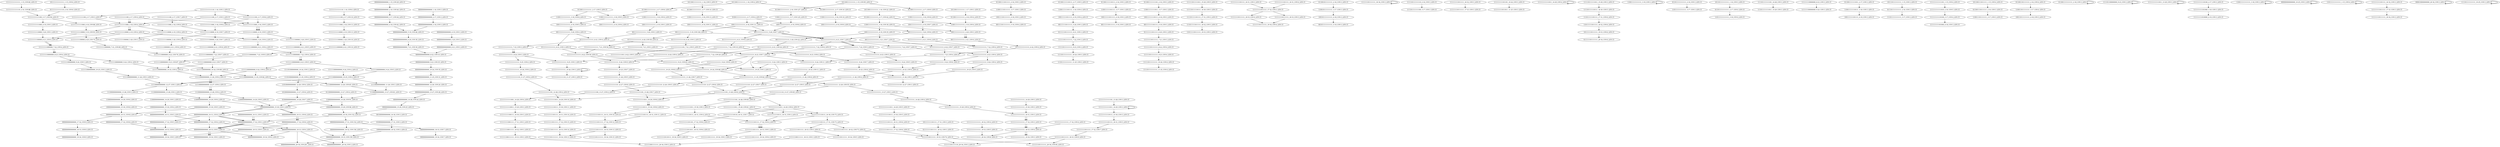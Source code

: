 digraph G {
    "111110000000000_11-26_COV:3_LEN:15" -> "111100000000000_12-27_COV:3_LEN:15";
    "011111111111111_6-21_COV:6_LEN:15" -> "111111111111111_7-22_COV:4_LEN:15";
    "110011110111111_3-17_COV:3_LEN:15" -> "100111101111111_4-18_COV:3_LEN:15";
    "111111111111111_8-23_COV:4_LEN:15" -> "111111111111111_9-24_COV:6_LEN:15";
    "100111111011111_4-19_COV:4_LEN:15" -> "001111110111111_5-20_COV:3_LEN:15";
    "000000000000000_16-31_COV:4_LEN:15" -> "000000000000000_17-32_COV:5_LEN:15";
    "111111100000000_8-23_COV:7_LEN:15" -> "111111000000000_10-25_COV:4_LEN:15";
    "111111100000000_8-23_COV:7_LEN:15" -> "111111000000000_10-24_COV:89_LEN:15";
    "011001111111111_2-17_COV:42_LEN:15" -> "110011111111111_3-18_COV:39_LEN:15";
    "011001111111111_2-17_COV:42_LEN:15" -> "110011111111111_3-19_COV:4_LEN:15";
    "111111111100000_5-20_COV:5_LEN:15" -> "111111111000000_6-21_COV:5_LEN:15";
    "111111111111111_7-22_COV:5_LEN:15" -> "111111111111111_8-23_COV:7_LEN:15";
    "111111111111111_8-23_COV:7_LEN:15" -> "111111111111111_10-25_COV:3_LEN:15";
    "111111111111111_8-23_COV:7_LEN:15" -> "111111111111111_10-24_COV:68_LEN:15";
    "111111111000000_6-21_COV:4_LEN:15" -> "111111110000000_7-22_COV:4_LEN:15";
    "100111111011111_4-18_COV:3_LEN:15" -> "001111110111111_5-19_COV:3_LEN:15";
    "000000000000000_17-32_COV:8_LEN:15" -> "000000000000000_18-33_COV:6_LEN:15";
    "111111111011111_18-33_COV:3_LEN:15" -> "111111110111111_19-34_COV:3_LEN:15";
    "111111111111101_13-28_COV:6_LEN:15" -> "111111111111011_14-29_COV:10_LEN:15";
    "111111101111111_8-22_COV:4_LEN:15" -> "111111011111111_9-23_COV:4_LEN:15";
    "000000000000000_14-28_COV:24_LEN:15" -> "000000000000000_15-29_COV:25_LEN:15";
    "111111111000000_6-21_COV:10_LEN:15" -> "111111110000000_7-22_COV:9_LEN:15";
    "100111111111111_4-19_COV:5_LEN:15" -> "001111111111111_5-20_COV:4_LEN:15";
    "111111111111111_18-32_COV:4_LEN:15" -> "111111111111111_19-33_COV:5_LEN:15";
    "111111111111111_10-25_COV:7_LEN:15" -> "111111111111111_11-26_COV:5_LEN:15";
    "001111111111111_5-20_COV:7_LEN:15" -> "011111111111111_6-21_COV:8_LEN:15";
    "111111111111110_1-16_COV:3_LEN:15" -> "111111111111100_2-17_COV:6_LEN:15";
    "110000000000000_14-29_COV:4_LEN:15" -> "100000000000000_15-30_COV:3_LEN:15";
    "011001111111101_2-16_COV:3_LEN:15" -> "110011111111011_3-17_COV:3_LEN:15";
    "111111111111110_1-16_COV:3_LEN:15" -> "111111111111100_2-17_COV:3_LEN:15";
    "111111000000000_10-25_COV:4_LEN:15" -> "111110000000000_11-26_COV:4_LEN:15";
    "111111011111011_15-29_COV:5_LEN:15" -> "111110111110111_16-30_COV:3_LEN:15";
    "111111110000000_7-22_COV:4_LEN:15" -> "111111100000000_8-23_COV:5_LEN:15";
    "000000000000000_17-32_COV:3_LEN:15" -> "000000000000000_18-33_COV:3_LEN:15";
    "110011111111111_3-18_COV:13_LEN:15" -> "100111111111111_4-19_COV:11_LEN:15";
    "110011111111111_3-18_COV:39_LEN:15" -> "100111111111111_4-19_COV:35_LEN:15";
    "110011111111111_3-18_COV:39_LEN:15" -> "100111111111111_4-20_COV:3_LEN:15";
    "000000000000000_9-23_COV:35_LEN:15" -> "000000000000000_10-24_COV:35_LEN:15";
    "111111110111111_18-33_COV:4_LEN:15" -> "111111101111111_19-34_COV:4_LEN:15";
    "100111111111111_4-20_COV:3_LEN:15" -> "001111111111111_5-21_COV:4_LEN:15";
    "111111110011111_18-32_COV:3_LEN:15" -> "111111100111111_19-33_COV:3_LEN:15";
    "101100111111111_1-16_COV:5_LEN:15" -> "011001111111111_2-17_COV:14_LEN:15";
    "111111111110111_15-30_COV:11_LEN:15" -> "111111111101111_16-31_COV:14_LEN:15";
    "111111111111000_3-18_COV:4_LEN:15" -> "111111111110000_4-19_COV:4_LEN:15";
    "000000000000000_16-30_COV:152_LEN:15" -> "000000000000000_17-32_COV:3_LEN:15";
    "000000000000000_16-30_COV:152_LEN:15" -> "000000000000000_17-31_COV:152_LEN:15";
    "111111111110111_16-31_COV:3_LEN:15" -> "111111111101111_17-32_COV:4_LEN:15";
    "111111111111100_13-27_COV:4_LEN:15" -> "111111111111001_14-28_COV:4_LEN:15";
    "111111111100000_5-20_COV:6_LEN:15" -> "111111111000000_6-21_COV:6_LEN:15";
    "110011111111111_3-18_COV:6_LEN:15" -> "100111111111111_4-19_COV:5_LEN:15";
    "111111110000000_7-22_COV:7_LEN:15" -> "111111100000000_8-23_COV:7_LEN:15";
    "111111111111000_3-18_COV:4_LEN:15" -> "111111111110000_4-19_COV:4_LEN:15";
    "111111111111111_17-32_COV:3_LEN:15" -> "111111111111111_18-33_COV:4_LEN:15";
    "111111000000000_9-24_COV:4_LEN:15" -> "111110000000000_10-25_COV:4_LEN:15";
    "111111111111111_19-33_COV:5_LEN:15" -> "111111111111111_20-34_COV:8_LEN:15";
    "011111111111111_6-21_COV:24_LEN:15" -> "111111111111111_7-22_COV:20_LEN:15";
    "111111111111000_3-18_COV:4_LEN:15" -> "111111111110000_5-19_COV:93_LEN:15";
    "011111111111111_6-22_COV:4_LEN:15" -> "111111111111111_7-23_COV:4_LEN:15";
    "111111111111111_10-25_COV:5_LEN:15" -> "111111111111111_11-26_COV:3_LEN:15";
    "111111111111111_8-22_COV:50_LEN:15" -> "111111111111111_9-24_COV:9_LEN:15";
    "111111111111111_8-22_COV:50_LEN:15" -> "111111111111111_9-23_COV:63_LEN:15";
    "100101111111111_4-18_COV:3_LEN:15" -> "001011111111111_5-19_COV:3_LEN:15";
    "111111111111111_11-25_COV:62_LEN:15" -> "111111111111110_12-26_COV:5_LEN:15";
    "111111111111111_11-25_COV:62_LEN:15" -> "111111111111111_12-26_COV:55_LEN:15";
    "011111111111110_6-20_COV:5_LEN:15" -> "111111111111101_7-21_COV:5_LEN:15";
    "110000000000000_14-29_COV:4_LEN:15" -> "100000000000000_15-30_COV:5_LEN:15";
    "000000000000000_16-31_COV:4_LEN:15" -> "000000000000000_17-32_COV:3_LEN:15";
    "111111111111101_13-28_COV:3_LEN:15" -> "111111111111011_14-29_COV:3_LEN:15";
    "001111111101111_5-19_COV:3_LEN:15" -> "011111111011111_6-20_COV:3_LEN:15";
    "011001111111111_2-17_COV:5_LEN:15" -> "110011111111111_3-18_COV:6_LEN:15";
    "100111111111111_4-19_COV:8_LEN:15" -> "001111111111111_5-20_COV:7_LEN:15";
    "000000000000000_16-31_COV:6_LEN:15" -> "000000000000000_17-32_COV:6_LEN:15";
    "101100111111111_1-16_COV:22_LEN:15" -> "011001111111111_2-17_COV:42_LEN:15";
    "111111111111110_13-27_COV:65_LEN:15" -> "111111111111101_14-28_COV:65_LEN:15";
    "000000000000000_5-20_COV:3_LEN:15" -> "000000000000000_6-21_COV:3_LEN:15";
    "110000000000000_14-29_COV:3_LEN:15" -> "100000000000000_15-30_COV:4_LEN:15";
    "111111111111110_12-27_COV:7_LEN:15" -> "111111111111101_13-28_COV:6_LEN:15";
    "111101111101111_17-31_COV:3_LEN:15" -> "111011111011111_18-32_COV:3_LEN:15";
    "111111111110111_15-30_COV:8_LEN:15" -> "111111111101111_16-31_COV:10_LEN:15";
    "111111111110000_4-19_COV:6_LEN:15" -> "111111111100000_5-20_COV:3_LEN:15";
    "111111111111111_8-24_COV:3_LEN:15" -> "111111111111111_9-25_COV:3_LEN:15";
    "111111100111111_18-33_COV:3_LEN:15" -> "111111001111111_20-34_COV:5_LEN:15";
    "100000000000000_15-30_COV:3_LEN:15" -> "000000000000000_16-31_COV:6_LEN:15";
    "000000000000000_17-32_COV:9_LEN:15" -> "000000000000000_18-33_COV:9_LEN:15";
    "111111101111111_18-34_COV:3_LEN:15" -> "111111101111111_18-34_COV:3_LEN:15";
    "011001111111111_2-17_COV:5_LEN:15" -> "110011111111111_3-18_COV:5_LEN:15";
    "111110111111110_2-16_COV:3_LEN:15" -> "111101111111100_3-17_COV:3_LEN:15";
    "111111111101111_16-31_COV:6_LEN:15" -> "111111111011111_17-32_COV:6_LEN:15";
    "011111101111111_6-21_COV:3_LEN:15" -> "111111011111111_7-22_COV:3_LEN:15";
    "110011111111111_3-18_COV:4_LEN:15" -> "100111111111111_4-19_COV:3_LEN:15";
    "110010111111111_3-17_COV:3_LEN:15" -> "100101111111111_4-18_COV:3_LEN:15";
    "111111111011111_16-32_COV:3_LEN:15" -> "111111110111111_17-33_COV:3_LEN:15";
    "000000000000000_16-31_COV:6_LEN:15" -> "000000000000000_17-32_COV:6_LEN:15";
    "000000000000000_2-16_COV:44_LEN:15" -> "000000000000000_3-17_COV:44_LEN:15";
    "111100000000000_12-26_COV:65_LEN:15" -> "111000000000000_13-27_COV:81_LEN:15";
    "011001111111111_2-16_COV:127_LEN:15" -> "110011111111111_3-17_COV:125_LEN:15";
    "000000000000000_18-33_COV:6_LEN:15" -> "000000000000000_19-34_COV:5_LEN:15";
    "011111111111110_2-16_COV:8_LEN:15" -> "111111111111100_3-17_COV:94_LEN:15";
    "111111111101101_10-24_COV:3_LEN:15" -> "111111111011011_11-25_COV:3_LEN:15";
    "000000000000000_17-32_COV:4_LEN:15" -> "000000000000000_18-33_COV:4_LEN:15";
    "111111111110000_4-19_COV:4_LEN:15" -> "111111111100000_5-20_COV:4_LEN:15";
    "111111111111011_14-29_COV:4_LEN:15" -> "111111111111011_14-29_COV:4_LEN:15";
    "001111111111111_5-20_COV:7_LEN:15" -> "011111111111111_6-21_COV:7_LEN:15";
    "111111111111111_9-24_COV:7_LEN:15" -> "111111111111111_10-25_COV:6_LEN:15";
    "001111111111111_5-20_COV:4_LEN:15" -> "011111111111111_6-21_COV:4_LEN:15";
    "100111101111111_4-18_COV:3_LEN:15" -> "001111011111111_5-19_COV:4_LEN:15";
    "110000000000000_14-29_COV:5_LEN:15" -> "100000000000000_15-30_COV:3_LEN:15";
    "111101111110111_16-30_COV:5_LEN:15" -> "111011111101111_17-31_COV:6_LEN:15";
    "110011111111111_3-19_COV:3_LEN:15" -> "110011111111111_3-19_COV:3_LEN:15";
    "111111110111111_18-33_COV:14_LEN:15" -> "111111101111111_19-34_COV:13_LEN:15";
    "111110000000000_11-25_COV:82_LEN:15" -> "111100000000000_12-26_COV:65_LEN:15";
    "111110000000000_11-25_COV:82_LEN:15" -> "111100000000000_12-27_COV:3_LEN:15";
    "111111111110000_4-19_COV:13_LEN:15" -> "111111111100000_5-20_COV:10_LEN:15";
    "111111111111111_18-33_COV:4_LEN:15" -> "111111111111111_19-34_COV:3_LEN:15";
    "001000000000000_16-30_COV:3_LEN:15" -> "010000000000000_17-31_COV:3_LEN:15";
    "111111111111111_11-26_COV:7_LEN:15" -> "111111111111110_12-27_COV:6_LEN:15";
    "111111111111111_7-22_COV:7_LEN:15" -> "111111111111111_8-23_COV:4_LEN:15";
    "111111111111111_9-24_COV:9_LEN:15" -> "111111111111111_10-25_COV:7_LEN:15";
    "111111111110000_4-19_COV:4_LEN:15" -> "111111111100000_6-20_COV:70_LEN:15";
    "111111111110000_4-19_COV:4_LEN:15" -> "111111111100000_6-21_COV:4_LEN:15";
    "111111111111110_12-27_COV:5_LEN:15" -> "111111111111101_13-28_COV:6_LEN:15";
    "000000000000000_8-22_COV:33_LEN:15" -> "000000000000000_9-23_COV:35_LEN:15";
    "000000000000000_6-21_COV:3_LEN:15" -> "000000000000000_8-22_COV:33_LEN:15";
    "010000000000000_14-28_COV:7_LEN:15" -> "100000000000000_15-30_COV:3_LEN:15";
    "010000000000000_14-28_COV:7_LEN:15" -> "100000000000000_15-29_COV:96_LEN:15";
    "111111111100000_6-20_COV:70_LEN:15" -> "111111111000000_7-21_COV:69_LEN:15";
    "011011111111111_2-16_COV:3_LEN:15" -> "110111111111111_3-17_COV:3_LEN:15";
    "011001111111111_2-18_COV:4_LEN:15" -> "110011111111111_3-19_COV:4_LEN:15";
    "111011111101111_17-31_COV:6_LEN:15" -> "110111111011111_18-32_COV:6_LEN:15";
    "011001111110111_2-16_COV:3_LEN:15" -> "110011111101111_3-17_COV:3_LEN:15";
    "111111111111111_10-26_COV:3_LEN:15" -> "111111111111111_10-26_COV:3_LEN:15";
    "111111111101111_16-31_COV:10_LEN:15" -> "111111111011111_17-32_COV:12_LEN:15";
    "110011111111111_3-18_COV:10_LEN:15" -> "100111111111111_4-19_COV:9_LEN:15";
    "111110111111111_9-23_COV:3_LEN:15" -> "111101111111111_10-24_COV:3_LEN:15";
    "111111111101111_17-32_COV:4_LEN:15" -> "111111111011111_18-33_COV:3_LEN:15";
    "111111111111111_10-26_COV:4_LEN:15" -> "111111111111110_11-27_COV:4_LEN:15";
    "111111111111110_11-27_COV:4_LEN:15" -> "111111111111101_12-28_COV:4_LEN:15";
    "111101111111111_10-24_COV:3_LEN:15" -> "111011111111111_11-25_COV:3_LEN:15";
    "111111000000000_9-24_COV:5_LEN:15" -> "111110000000000_10-25_COV:4_LEN:15";
    "111111111111001_14-28_COV:4_LEN:15" -> "111111111110011_15-29_COV:3_LEN:15";
    "111111111111110_12-26_COV:5_LEN:15" -> "111111111111100_13-27_COV:4_LEN:15";
    "000000000000000_18-33_COV:4_LEN:15" -> "000000000000001_20-34_COV:3_LEN:15";
    "000000000000000_18-33_COV:4_LEN:15" -> "000000000000000_20-34_COV:201_LEN:15";
    "111111111111111_9-23_COV:63_LEN:15" -> "111111111111111_10-25_COV:3_LEN:15";
    "111111111111111_9-23_COV:63_LEN:15" -> "111111111111111_10-24_COV:68_LEN:15";
    "011111111011111_6-20_COV:3_LEN:15" -> "111111110111111_7-21_COV:3_LEN:15";
    "111111111111000_4-18_COV:88_LEN:15" -> "111111111110000_5-19_COV:93_LEN:15";
    "111111111011111_17-32_COV:7_LEN:15" -> "111111110111111_18-33_COV:9_LEN:15";
    "111111110000000_8-23_COV:4_LEN:15" -> "111111100000000_9-24_COV:4_LEN:15";
    "111000000000000_13-28_COV:3_LEN:15" -> "110000000000000_14-29_COV:4_LEN:15";
    "000000000000000_18-33_COV:7_LEN:15" -> "000000000000000_19-34_COV:7_LEN:15";
    "011001111111111_2-17_COV:6_LEN:15" -> "110011111111111_3-18_COV:4_LEN:15";
    "111111111111100_2-17_COV:5_LEN:15" -> "111111111111000_3-18_COV:4_LEN:15";
    "111111111111111_8-23_COV:4_LEN:15" -> "111111111111111_9-24_COV:4_LEN:15";
    "111111110111111_18-33_COV:13_LEN:15" -> "111111101111111_19-34_COV:13_LEN:15";
    "001111111111111_5-20_COV:6_LEN:15" -> "011111111111111_6-21_COV:7_LEN:15";
    "011011111111111_2-17_COV:4_LEN:15" -> "110111111111111_3-18_COV:4_LEN:15";
    "101111110111111_19-33_COV:6_LEN:15" -> "011111101111111_20-34_COV:6_LEN:15";
    "111111111111101_12-28_COV:4_LEN:15" -> "111111111111011_14-29_COV:10_LEN:15";
    "000000000000000_18-33_COV:3_LEN:15" -> "000000000000000_19-34_COV:3_LEN:15";
    "111111110000000_8-23_COV:4_LEN:15" -> "111111100000000_9-24_COV:5_LEN:15";
    "111111111110111_16-30_COV:75_LEN:15" -> "111111111101111_17-32_COV:4_LEN:15";
    "111111111110111_16-30_COV:75_LEN:15" -> "111111111101111_17-31_COV:73_LEN:15";
    "000000000000000_16-31_COV:3_LEN:15" -> "000000000000000_17-32_COV:3_LEN:15";
    "111011111011111_18-32_COV:3_LEN:15" -> "110111110111111_19-33_COV:3_LEN:15";
    "111111111110111_15-30_COV:8_LEN:15" -> "111111111101111_16-31_COV:11_LEN:15";
    "111111111111110_1-16_COV:3_LEN:15" -> "111111111111100_2-17_COV:5_LEN:15";
    "111111111111111_15-29_COV:4_LEN:15" -> "111111111111111_16-31_COV:3_LEN:15";
    "111101000000000_10-24_COV:3_LEN:15" -> "111010000000000_11-25_COV:4_LEN:15";
    "111111110000000_7-22_COV:4_LEN:15" -> "111111100000000_8-23_COV:5_LEN:15";
    "111111111111111_9-24_COV:6_LEN:15" -> "111111111111111_10-25_COV:4_LEN:15";
    "000000000000000_13-27_COV:28_LEN:15" -> "000000000000000_14-28_COV:24_LEN:15";
    "111111111111111_7-22_COV:20_LEN:15" -> "111111111111111_9-24_COV:9_LEN:15";
    "111111111111111_7-22_COV:20_LEN:15" -> "111111111111111_9-23_COV:63_LEN:15";
    "111111111011011_18-33_COV:6_LEN:15" -> "111111110110111_19-34_COV:5_LEN:15";
    "111101111111101_14-28_COV:3_LEN:15" -> "111011111111011_15-29_COV:3_LEN:15";
    "100111111111111_4-18_COV:111_LEN:15" -> "001111111111111_5-20_COV:7_LEN:15";
    "100111111111111_4-18_COV:111_LEN:15" -> "001111111111111_5-19_COV:104_LEN:15";
    "111111111111111_1-15_COV:60_LEN:15" -> "111111111111110_2-16_COV:88_LEN:15";
    "111111111111111_17-32_COV:3_LEN:15" -> "111111111111111_18-33_COV:4_LEN:15";
    "110011111111111_3-18_COV:5_LEN:15" -> "100111111111111_4-19_COV:5_LEN:15";
    "111111111110000_5-19_COV:93_LEN:15" -> "111111111100000_6-20_COV:70_LEN:15";
    "111111111110000_5-19_COV:93_LEN:15" -> "111111111100000_6-21_COV:4_LEN:15";
    "111110000000000_10-25_COV:4_LEN:15" -> "111100000000000_12-26_COV:65_LEN:15";
    "111110000000000_10-25_COV:4_LEN:15" -> "111100000000000_12-27_COV:3_LEN:15";
    "000000000000000_18-33_COV:5_LEN:15" -> "000000000000000_19-34_COV:5_LEN:15";
    "111111111100000_5-20_COV:4_LEN:15" -> "111111111000000_6-21_COV:4_LEN:15";
    "111111111111111_7-23_COV:3_LEN:15" -> "111111111111111_8-24_COV:3_LEN:15";
    "110011111111111_3-18_COV:5_LEN:15" -> "100111111111111_4-19_COV:4_LEN:15";
    "111111100111111_19-33_COV:3_LEN:15" -> "111111001111111_20-34_COV:5_LEN:15";
    "111111111111111_10-24_COV:68_LEN:15" -> "111111111111111_11-25_COV:62_LEN:15";
    "100111111111111_4-19_COV:5_LEN:15" -> "001111111111111_5-20_COV:4_LEN:15";
    "111111111111110_1-16_COV:6_LEN:15" -> "111111111111100_2-17_COV:10_LEN:15";
    "111111111111111_10-26_COV:3_LEN:15" -> "111111111111110_11-27_COV:3_LEN:15";
    "111110111110111_16-30_COV:3_LEN:15" -> "111101111101111_17-31_COV:3_LEN:15";
    "111111111110111_15-30_COV:5_LEN:15" -> "111111111101111_16-31_COV:6_LEN:15";
    "111111111111111_10-25_COV:11_LEN:15" -> "111111111111111_11-26_COV:8_LEN:15";
    "000000000000000_18-33_COV:4_LEN:15" -> "000000000000000_19-34_COV:4_LEN:15";
    "111111111101101_17-32_COV:6_LEN:15" -> "111111111011011_18-33_COV:6_LEN:15";
    "111111111111111_7-21_COV:54_LEN:15" -> "111111111111111_8-22_COV:50_LEN:15";
    "111111111111111_7-21_COV:54_LEN:15" -> "111111111111111_8-23_COV:7_LEN:15";
    "111111111111111_8-23_COV:5_LEN:15" -> "111111111111111_9-24_COV:5_LEN:15";
    "011111111111111_6-21_COV:8_LEN:15" -> "111111111111111_7-22_COV:10_LEN:15";
    "111100000000000_12-27_COV:3_LEN:15" -> "111000000000000_13-28_COV:3_LEN:15";
    "011001111111111_2-17_COV:9_LEN:15" -> "110011111111111_3-18_COV:8_LEN:15";
    "111100000000000_11-26_COV:3_LEN:15" -> "111000000000000_13-27_COV:81_LEN:15";
    "111111111111111_17-32_COV:4_LEN:15" -> "111111111111111_18-33_COV:4_LEN:15";
    "111111110000000_8-23_COV:3_LEN:15" -> "111111100000000_9-24_COV:3_LEN:15";
    "100000000000000_15-30_COV:8_LEN:15" -> "000000000000000_16-31_COV:8_LEN:15";
    "001111111111111_5-20_COV:7_LEN:15" -> "011111111111111_6-21_COV:7_LEN:15";
    "111111111101111_17-32_COV:4_LEN:15" -> "111111111011111_18-33_COV:3_LEN:15";
    "000000000000000_11-25_COV:31_LEN:15" -> "000000000000000_12-26_COV:24_LEN:15";
    "011001111111011_2-17_COV:3_LEN:15" -> "110011111110111_3-18_COV:3_LEN:15";
    "011111111111111_6-21_COV:7_LEN:15" -> "111111111111111_7-22_COV:5_LEN:15";
    "100000000000000_15-30_COV:5_LEN:15" -> "000000000000000_16-31_COV:8_LEN:15";
    "110000000000000_14-29_COV:6_LEN:15" -> "100000000000000_15-30_COV:8_LEN:15";
    "011111111111111_6-21_COV:7_LEN:15" -> "111111111111111_7-22_COV:6_LEN:15";
    "011101111111111_2-16_COV:3_LEN:15" -> "111011111111111_3-17_COV:3_LEN:15";
    "111111111111011_14-29_COV:10_LEN:15" -> "111111111110111_15-30_COV:11_LEN:15";
    "111111111111011_14-29_COV:5_LEN:15" -> "111111111110111_15-30_COV:5_LEN:15";
    "111110000000000_10-25_COV:4_LEN:15" -> "111100000000000_11-26_COV:3_LEN:15";
    "111111111110000_4-19_COV:5_LEN:15" -> "111111111100000_5-20_COV:5_LEN:15";
    "111000000000000_13-28_COV:4_LEN:15" -> "110000000000000_14-29_COV:4_LEN:15";
    "111110111111011_15-29_COV:3_LEN:15" -> "111101111110111_16-30_COV:5_LEN:15";
    "111111111000000_6-21_COV:6_LEN:15" -> "111111110000000_8-22_COV:76_LEN:15";
    "111111111100000_5-20_COV:7_LEN:15" -> "111111111000000_6-21_COV:8_LEN:15";
    "111111111111111_10-25_COV:4_LEN:15" -> "111111111111111_11-26_COV:3_LEN:15";
    "100000000000000_18-32_COV:3_LEN:15" -> "000000000000000_19-33_COV:159_LEN:15";
    "001111111111111_5-19_COV:104_LEN:15" -> "011111111111110_6-20_COV:5_LEN:15";
    "001111111111111_5-19_COV:104_LEN:15" -> "011111111111111_6-21_COV:7_LEN:15";
    "001111111111111_5-19_COV:104_LEN:15" -> "011111111111111_6-20_COV:59_LEN:15";
    "111111111111111_10-25_COV:6_LEN:15" -> "111111111111111_11-26_COV:3_LEN:15";
    "111111111111111_9-24_COV:4_LEN:15" -> "111111111111111_10-25_COV:5_LEN:15";
    "000000000000000_17-31_COV:152_LEN:15" -> "000000000000000_18-33_COV:7_LEN:15";
    "000000000000000_17-31_COV:152_LEN:15" -> "000000000000000_18-32_COV:156_LEN:15";
    "111111111111111_9-24_COV:5_LEN:15" -> "111111111111111_10-25_COV:4_LEN:15";
    "000000000000000_16-31_COV:4_LEN:15" -> "000000000000000_17-32_COV:4_LEN:15";
    "110011111110111_3-18_COV:3_LEN:15" -> "100111111101111_4-19_COV:3_LEN:15";
    "011111111111111_6-21_COV:4_LEN:15" -> "111111111111111_7-23_COV:3_LEN:15";
    "101111111101111_17-31_COV:3_LEN:15" -> "011111111011111_18-32_COV:3_LEN:15";
    "111111111110000_4-19_COV:7_LEN:15" -> "111111111100000_5-20_COV:7_LEN:15";
    "000000000000000_16-31_COV:8_LEN:15" -> "000000000000000_17-32_COV:9_LEN:15";
    "111111111111111_8-23_COV:6_LEN:15" -> "111111111111111_9-24_COV:7_LEN:15";
    "111111111111111_7-22_COV:4_LEN:15" -> "111111111111111_8-23_COV:4_LEN:15";
    "010000000000000_17-31_COV:3_LEN:15" -> "100000000000000_18-32_COV:3_LEN:15";
    "111111111111111_11-26_COV:4_LEN:15" -> "111111111111110_12-27_COV:5_LEN:15";
    "000000000000000_16-31_COV:4_LEN:15" -> "000000000000000_17-32_COV:3_LEN:15";
    "111111111101111_16-31_COV:14_LEN:15" -> "111111111011111_17-32_COV:15_LEN:15";
    "111111111111000_3-18_COV:8_LEN:15" -> "111111111110000_4-19_COV:7_LEN:15";
    "111111111111111_14-28_COV:4_LEN:15" -> "111111111111111_15-29_COV:4_LEN:15";
    "100000000000000_15-30_COV:3_LEN:15" -> "000000000000000_16-31_COV:4_LEN:15";
    "000000000000000_2-17_COV:3_LEN:15" -> "000000000000000_3-18_COV:3_LEN:15";
    "111111111111010_2-16_COV:5_LEN:15" -> "111111111110100_3-17_COV:4_LEN:15";
    "001111111111111_5-21_COV:4_LEN:15" -> "011111111111111_6-22_COV:4_LEN:15";
    "011001111110111_2-17_COV:5_LEN:15" -> "110011111101111_3-18_COV:4_LEN:15";
    "111111111111111_18-33_COV:4_LEN:15" -> "111111111111111_20-34_COV:8_LEN:15";
    "111111111111101_13-28_COV:6_LEN:15" -> "111111111111011_14-29_COV:8_LEN:15";
    "011001110111111_2-16_COV:3_LEN:15" -> "110011101111111_3-17_COV:3_LEN:15";
    "111111111011111_18-32_COV:73_LEN:15" -> "111111110111111_19-33_COV:74_LEN:15";
    "011111111111111_6-21_COV:3_LEN:15" -> "111111111111111_8-22_COV:50_LEN:15";
    "011111111111111_6-21_COV:3_LEN:15" -> "111111111111111_8-23_COV:7_LEN:15";
    "111111111111111_9-25_COV:4_LEN:15" -> "111111111111111_10-26_COV:4_LEN:15";
    "111111111111110_12-27_COV:8_LEN:15" -> "111111111111101_13-28_COV:7_LEN:15";
    "000000000000000_18-33_COV:6_LEN:15" -> "000000000000000_19-34_COV:5_LEN:15";
    "000000000000000_17-32_COV:3_LEN:15" -> "000000000000000_18-33_COV:4_LEN:15";
    "111111111011111_17-32_COV:15_LEN:15" -> "111111110111111_18-33_COV:14_LEN:15";
    "011111111111111_6-21_COV:7_LEN:15" -> "111111111111111_7-22_COV:5_LEN:15";
    "111111100000000_9-24_COV:4_LEN:15" -> "111111000000000_10-25_COV:4_LEN:15";
    "111111111111101_13-28_COV:6_LEN:15" -> "111111111111011_14-29_COV:6_LEN:15";
    "111111111111011_15-30_COV:3_LEN:15" -> "111111111110111_16-31_COV:4_LEN:15";
    "000000000000000_18-32_COV:156_LEN:15" -> "000000000000000_19-33_COV:159_LEN:15";
    "111111111111100_2-17_COV:7_LEN:15" -> "111111111111000_3-18_COV:8_LEN:15";
    "111111111111111_7-23_COV:3_LEN:15" -> "111111111111111_8-24_COV:3_LEN:15";
    "111111111111011_14-29_COV:3_LEN:15" -> "111111111110111_15-30_COV:3_LEN:15";
    "000000000000000_4-18_COV:42_LEN:15" -> "000000000000000_5-19_COV:46_LEN:15";
    "111111111111111_9-24_COV:3_LEN:15" -> "111111111111111_10-25_COV:3_LEN:15";
    "111111111111111_8-24_COV:3_LEN:15" -> "111111111111111_9-25_COV:4_LEN:15";
    "111111111111111_11-26_COV:8_LEN:15" -> "111111111111110_12-27_COV:7_LEN:15";
    "111111110111111_18-33_COV:13_LEN:15" -> "111111101111111_19-34_COV:15_LEN:15";
    "000000000000000_16-31_COV:3_LEN:15" -> "000000000000000_17-32_COV:3_LEN:15";
    "011001101111111_2-16_COV:4_LEN:15" -> "110011011111111_3-17_COV:4_LEN:15";
    "000000000000000_18-33_COV:3_LEN:15" -> "000000000000000_19-34_COV:3_LEN:15";
    "000000000000000_16-31_COV:8_LEN:15" -> "000000000000000_17-32_COV:8_LEN:15";
    "000000000000000_6-20_COV:30_LEN:15" -> "000000000000000_7-21_COV:30_LEN:15";
    "111111111111111_9-24_COV:11_LEN:15" -> "111111111111111_10-25_COV:11_LEN:15";
    "011001111111111_2-18_COV:3_LEN:15" -> "011001111111111_2-18_COV:3_LEN:15";
    "111111111111100_2-17_COV:6_LEN:15" -> "111111111111000_3-18_COV:6_LEN:15";
    "000000000000000_1-15_COV:29_LEN:15" -> "000000000000000_2-16_COV:44_LEN:15";
    "100000000000000_15-30_COV:3_LEN:15" -> "000000000000000_16-31_COV:4_LEN:15";
    "111111111000000_7-22_COV:4_LEN:15" -> "111111110000000_8-23_COV:4_LEN:15";
    "101100111111111_1-17_COV:3_LEN:15" -> "011001111111111_2-18_COV:4_LEN:15";
    "111111111101111_16-31_COV:11_LEN:15" -> "111111111011111_17-32_COV:12_LEN:15";
    "111111111111100_2-17_COV:10_LEN:15" -> "111111111111000_3-18_COV:13_LEN:15";
    "000000000000000_17-32_COV:3_LEN:15" -> "000000000000000_18-33_COV:3_LEN:15";
    "111111111111111_9-25_COV:3_LEN:15" -> "111111111111111_10-26_COV:3_LEN:15";
    "000000000000000_12-26_COV:24_LEN:15" -> "000000000000000_13-27_COV:28_LEN:15";
    "111111111111111_11-26_COV:3_LEN:15" -> "111111111111110_12-27_COV:3_LEN:15";
    "111111111111100_2-17_COV:3_LEN:15" -> "111111111111000_3-18_COV:4_LEN:15";
    "101100111111111_1-16_COV:4_LEN:15" -> "011001111111111_2-17_COV:6_LEN:15";
    "111111111111110_12-27_COV:6_LEN:15" -> "111111111111101_13-28_COV:6_LEN:15";
    "111101100000000_9-23_COV:3_LEN:15" -> "111101100000000_9-23_COV:3_LEN:15";
    "011111111111111_6-22_COV:7_LEN:15" -> "111111111111111_7-23_COV:4_LEN:15";
    "111111111011111_17-32_COV:3_LEN:15" -> "111111110111111_18-33_COV:3_LEN:15";
    "111111111111111_16-31_COV:3_LEN:15" -> "111111111111111_17-32_COV:3_LEN:15";
    "111111111110100_3-17_COV:4_LEN:15" -> "111111111101000_4-18_COV:3_LEN:15";
    "111110000000000_11-26_COV:4_LEN:15" -> "111100000000000_12-27_COV:4_LEN:15";
    "110011111111111_3-17_COV:125_LEN:15" -> "100111111111111_4-19_COV:8_LEN:15";
    "110011111111111_3-17_COV:125_LEN:15" -> "100111111111111_4-18_COV:111_LEN:15";
    "001111111111111_5-20_COV:3_LEN:15" -> "011111111111111_6-21_COV:4_LEN:15";
    "000000000000000_17-32_COV:6_LEN:15" -> "000000000000000_18-33_COV:5_LEN:15";
    "111111111110000_4-19_COV:5_LEN:15" -> "111111111100000_5-20_COV:4_LEN:15";
    "111111111000000_7-21_COV:69_LEN:15" -> "111111110000000_8-22_COV:76_LEN:15";
    "111111111111011_14-29_COV:3_LEN:15" -> "111111111111011_14-29_COV:3_LEN:15";
    "111111110111111_18-33_COV:3_LEN:15" -> "111111101111111_19-34_COV:4_LEN:15";
    "110011111111111_3-18_COV:8_LEN:15" -> "100111111111111_4-19_COV:7_LEN:15";
    "111111111111101_7-21_COV:5_LEN:15" -> "111111111111011_8-22_COV:5_LEN:15";
    "111111111110000_4-19_COV:7_LEN:15" -> "111111111100000_5-20_COV:6_LEN:15";
    "000000000000000_16-31_COV:5_LEN:15" -> "000000000000000_17-32_COV:4_LEN:15";
    "111111111111111_7-22_COV:5_LEN:15" -> "111111111111111_8-23_COV:5_LEN:15";
    "111111111111100_2-17_COV:4_LEN:15" -> "111111111111000_3-18_COV:5_LEN:15";
    "111111111111011_13-29_COV:3_LEN:15" -> "111111111111011_13-29_COV:3_LEN:15";
    "111111111001111_17-31_COV:3_LEN:15" -> "111111110011111_18-32_COV:3_LEN:15";
    "000000000000000_17-32_COV:6_LEN:15" -> "000000000000000_19-33_COV:159_LEN:15";
    "000000000000000_1-16_COV:3_LEN:15" -> "000000000000000_2-17_COV:3_LEN:15";
    "100111111111111_4-19_COV:11_LEN:15" -> "001111111111111_5-20_COV:7_LEN:15";
    "111111111101111_17-31_COV:73_LEN:15" -> "111111111011111_18-32_COV:73_LEN:15";
    "111111111101111_17-31_COV:73_LEN:15" -> "111111111011111_18-33_COV:5_LEN:15";
    "011000000000000_13-27_COV:4_LEN:15" -> "110000000000000_14-28_COV:91_LEN:15";
    "111010000000000_11-25_COV:4_LEN:15" -> "110100000000000_12-26_COV:4_LEN:15";
    "111111111111100_2-17_COV:4_LEN:15" -> "111111111111000_3-18_COV:4_LEN:15";
    "111111111100000_6-21_COV:4_LEN:15" -> "111111111000000_7-22_COV:4_LEN:15";
    "111111111111111_9-24_COV:3_LEN:15" -> "111111111111111_11-25_COV:62_LEN:15";
    "011001111111111_2-17_COV:6_LEN:15" -> "110011111111111_3-18_COV:5_LEN:15";
    "101000000000000_13-27_COV:6_LEN:15" -> "010000000000000_14-28_COV:7_LEN:15";
    "110011111111111_3-19_COV:4_LEN:15" -> "100111111111111_4-20_COV:3_LEN:15";
    "111111111110000_5-20_COV:3_LEN:15" -> "111111111100000_6-21_COV:4_LEN:15";
    "111111111101111_17-32_COV:4_LEN:15" -> "111111111011111_18-33_COV:3_LEN:15";
    "001111111111111_5-20_COV:22_LEN:15" -> "011111111111111_6-21_COV:24_LEN:15";
    "111111011111111_9-23_COV:4_LEN:15" -> "111110111111111_10-24_COV:4_LEN:15";
    "111111111111000_3-18_COV:5_LEN:15" -> "111111111110000_4-19_COV:5_LEN:15";
    "111110111111111_10-24_COV:4_LEN:15" -> "111101111111111_11-25_COV:4_LEN:15";
    "111111111111101_14-28_COV:65_LEN:15" -> "111111111111011_15-30_COV:3_LEN:15";
    "111111111111101_14-28_COV:65_LEN:15" -> "111111111111011_15-29_COV:61_LEN:15";
    "111111111110100_2-17_COV:3_LEN:15" -> "111111111101000_3-18_COV:3_LEN:15";
    "110011111111111_3-18_COV:3_LEN:15" -> "110011111111111_3-18_COV:3_LEN:15";
    "110100000000000_12-26_COV:4_LEN:15" -> "101000000000000_13-27_COV:6_LEN:15";
    "111111111111000_4-19_COV:3_LEN:15" -> "111111111110000_5-20_COV:3_LEN:15";
    "100111111111111_4-19_COV:35_LEN:15" -> "001111111111111_5-20_COV:22_LEN:15";
    "100111111111111_4-19_COV:35_LEN:15" -> "001111111111111_5-21_COV:7_LEN:15";
    "000000000000000_3-18_COV:3_LEN:15" -> "000000000000000_5-19_COV:46_LEN:15";
    "111111111111111_15-30_COV:3_LEN:15" -> "111111111111111_16-31_COV:3_LEN:15";
    "101100111111111_1-15_COV:95_LEN:15" -> "011001111111111_2-16_COV:127_LEN:15";
    "101100111111111_1-15_COV:95_LEN:15" -> "011001111111111_2-17_COV:9_LEN:15";
    "111111111111111_18-33_COV:4_LEN:15" -> "111111111111111_19-34_COV:3_LEN:15";
    "111111111111000_3-18_COV:4_LEN:15" -> "111111111110000_4-19_COV:6_LEN:15";
    "011111111111111_6-21_COV:7_LEN:15" -> "111111111111111_7-22_COV:7_LEN:15";
    "111111111111111_14-29_COV:3_LEN:15" -> "111111111111111_15-30_COV:3_LEN:15";
    "111111111101000_3-18_COV:3_LEN:15" -> "111111111010000_4-19_COV:3_LEN:15";
    "111111111111111_7-23_COV:4_LEN:15" -> "111111111111111_9-24_COV:11_LEN:15";
    "111111111000000_7-22_COV:4_LEN:15" -> "111111110000000_8-23_COV:4_LEN:15";
    "000000000000000_17-32_COV:4_LEN:15" -> "000000000000000_18-33_COV:3_LEN:15";
    "110011111111011_3-17_COV:3_LEN:15" -> "100111111110111_4-18_COV:3_LEN:15";
    "101111111111111_1-15_COV:6_LEN:15" -> "011111111111110_2-16_COV:8_LEN:15";
    "111111111110110_16-31_COV:7_LEN:15" -> "111111111101101_17-32_COV:6_LEN:15";
    "111111111111000_3-18_COV:13_LEN:15" -> "111111111110000_4-19_COV:13_LEN:15";
    "111111111111000_3-18_COV:5_LEN:15" -> "111111111110000_4-19_COV:5_LEN:15";
    "100111111111111_4-19_COV:7_LEN:15" -> "001111111111111_5-20_COV:6_LEN:15";
    "111111111111101_13-28_COV:7_LEN:15" -> "111111111111011_14-29_COV:8_LEN:15";
    "011001111111111_2-17_COV:14_LEN:15" -> "110011111111111_3-18_COV:13_LEN:15";
    "111111111111100_2-17_COV:5_LEN:15" -> "111111111111000_3-18_COV:5_LEN:15";
    "111111111111101_1-15_COV:4_LEN:15" -> "111111111111010_2-16_COV:5_LEN:15";
    "111111111111111_8-24_COV:4_LEN:15" -> "111111111111111_9-25_COV:3_LEN:15";
    "001111111111111_5-20_COV:4_LEN:15" -> "011111111111111_6-21_COV:3_LEN:15";
    "111111111111000_3-18_COV:6_LEN:15" -> "111111111110000_4-19_COV:7_LEN:15";
    "111111111101111_16-31_COV:3_LEN:15" -> "111111111011111_17-32_COV:3_LEN:15";
    "111100000000000_12-27_COV:3_LEN:15" -> "111000000000000_13-28_COV:5_LEN:15";
    "000000000000000_18-33_COV:3_LEN:15" -> "000000000000000_19-34_COV:4_LEN:15";
    "101100111111111_1-16_COV:4_LEN:15" -> "011001111111111_2-17_COV:10_LEN:15";
    "011111111111111_6-20_COV:59_LEN:15" -> "111111111111111_7-21_COV:54_LEN:15";
    "011111111111111_6-20_COV:59_LEN:15" -> "111111111111110_7-21_COV:3_LEN:15";
    "101101111111111_1-16_COV:3_LEN:15" -> "011011111111111_2-17_COV:4_LEN:15";
    "111111111111111_13-27_COV:3_LEN:15" -> "111111111111111_14-28_COV:4_LEN:15";
    "111111110000000_7-22_COV:9_LEN:15" -> "111111100000000_9-23_COV:87_LEN:15";
    "111111000000000_9-24_COV:6_LEN:15" -> "111110000000000_11-25_COV:82_LEN:15";
    "111111000000000_9-24_COV:6_LEN:15" -> "111110000000000_11-26_COV:4_LEN:15";
    "111111111111111_8-23_COV:7_LEN:15" -> "111111111111111_9-24_COV:11_LEN:15";
    "111111111101111_16-31_COV:4_LEN:15" -> "111111111011111_17-32_COV:3_LEN:15";
    "001111110111111_5-20_COV:3_LEN:15" -> "011111101111111_6-21_COV:3_LEN:15";
    "111111110000000_8-22_COV:76_LEN:15" -> "111111100000000_9-23_COV:87_LEN:15";
    "111111111111000_3-18_COV:5_LEN:15" -> "111111111110000_4-19_COV:5_LEN:15";
    "111111000000000_10-25_COV:3_LEN:15" -> "111110000000000_11-26_COV:3_LEN:15";
    "111111100000000_9-23_COV:87_LEN:15" -> "111111000000000_10-25_COV:4_LEN:15";
    "111111100000000_9-23_COV:87_LEN:15" -> "111111000000000_10-24_COV:89_LEN:15";
    "111111111111011_14-29_COV:8_LEN:15" -> "111111111110111_15-30_COV:8_LEN:15";
    "100111111111111_4-19_COV:9_LEN:15" -> "001111111111111_5-20_COV:6_LEN:15";
    "111111011111111_7-22_COV:3_LEN:15" -> "111110111111111_9-23_COV:3_LEN:15";
    "111110000000000_11-26_COV:4_LEN:15" -> "111100000000000_12-27_COV:4_LEN:15";
    "010011111111111_2-17_COV:4_LEN:15" -> "100111111111111_4-19_COV:8_LEN:15";
    "010011111111111_2-17_COV:4_LEN:15" -> "100111111111111_4-18_COV:111_LEN:15";
    "111111110111111_19-33_COV:74_LEN:15" -> "111111101111110_20-34_COV:3_LEN:15";
    "111111110111111_19-33_COV:74_LEN:15" -> "111111101111111_20-34_COV:95_LEN:15";
    "000000000000000_15-29_COV:25_LEN:15" -> "000000000000000_16-30_COV:152_LEN:15";
    "111111111111011_14-29_COV:8_LEN:15" -> "111111111110111_15-30_COV:8_LEN:15";
    "111111111111100_3-17_COV:94_LEN:15" -> "111111111111000_4-18_COV:88_LEN:15";
    "111111111111100_3-17_COV:94_LEN:15" -> "111111111111000_4-19_COV:3_LEN:15";
    "100000000000000_15-30_COV:3_LEN:15" -> "000000000000000_16-31_COV:6_LEN:15";
    "111111111111011_14-29_COV:6_LEN:15" -> "111111111110111_16-31_COV:3_LEN:15";
    "111111111111011_14-29_COV:6_LEN:15" -> "111111111110111_16-30_COV:75_LEN:15";
    "111111111111011_14-29_COV:6_LEN:15" -> "111111111110110_16-31_COV:7_LEN:15";
    "111111111100000_6-21_COV:4_LEN:15" -> "111111111000000_7-22_COV:4_LEN:15";
    "000000000000000_5-19_COV:46_LEN:15" -> "000000000000000_6-20_COV:30_LEN:15";
    "111111111110111_15-30_COV:3_LEN:15" -> "111111111101111_16-31_COV:5_LEN:15";
    "000000000000000_18-33_COV:9_LEN:15" -> "000000000000000_19-34_COV:9_LEN:15";
    "000000000000000_17-32_COV:5_LEN:15" -> "000000000000000_18-33_COV:6_LEN:15";
    "100000000000000_15-29_COV:96_LEN:15" -> "000000000000000_16-30_COV:152_LEN:15";
    "000000000000000_10-25_COV:3_LEN:15" -> "000000000000000_10-25_COV:3_LEN:15";
    "111100000000000_12-27_COV:4_LEN:15" -> "111000000000000_13-28_COV:4_LEN:15";
    "011001011111111_2-16_COV:3_LEN:15" -> "110010111111111_3-17_COV:3_LEN:15";
    "000000000000000_17-32_COV:3_LEN:15" -> "000000000000000_18-33_COV:3_LEN:15";
    "000000000000000_7-21_COV:30_LEN:15" -> "000000000000000_8-22_COV:33_LEN:15";
    "111111111111100_2-17_COV:6_LEN:15" -> "111111111111000_3-18_COV:5_LEN:15";
    "111111111111111_7-22_COV:10_LEN:15" -> "111111111111111_8-23_COV:6_LEN:15";
    "111111111111111_7-22_COV:10_LEN:15" -> "111111111111111_8-24_COV:4_LEN:15";
    "111111111011111_17-32_COV:6_LEN:15" -> "111111110111111_19-33_COV:74_LEN:15";
    "111111111100111_16-30_COV:3_LEN:15" -> "111111111001111_17-31_COV:3_LEN:15";
    "111111111000000_6-21_COV:8_LEN:15" -> "111111110000000_7-22_COV:7_LEN:15";
    "111111111000000_6-21_COV:5_LEN:15" -> "111111110000000_7-22_COV:4_LEN:15";
    "111111111110111_16-31_COV:4_LEN:15" -> "111111111101111_17-32_COV:4_LEN:15";
    "110111111111111_1-15_COV:4_LEN:15" -> "110111111111111_1-15_COV:4_LEN:15";
    "111000000000000_13-27_COV:81_LEN:15" -> "110000000000000_14-28_COV:91_LEN:15";
    "111111111011111_17-32_COV:3_LEN:15" -> "111111110111111_18-33_COV:4_LEN:15";
    "111111111111111_7-23_COV:4_LEN:15" -> "111111111111111_9-24_COV:6_LEN:15";
    "111111111101111_16-32_COV:3_LEN:15" -> "111111111011111_17-33_COV:3_LEN:15";
    "111111111011111_17-32_COV:12_LEN:15" -> "111111110111111_18-33_COV:13_LEN:15";
    "111111111111111_16-31_COV:3_LEN:15" -> "111111111111111_17-32_COV:3_LEN:15";
    "011001111011111_2-16_COV:3_LEN:15" -> "110011110111111_3-17_COV:3_LEN:15";
    "100111111111111_4-20_COV:3_LEN:15" -> "001111111111111_5-21_COV:4_LEN:15";
    "111111100000000_8-23_COV:5_LEN:15" -> "111111000000000_9-24_COV:6_LEN:15";
    "111111110111111_7-21_COV:3_LEN:15" -> "111111101111111_8-22_COV:4_LEN:15";
    "111111100000000_8-23_COV:5_LEN:15" -> "111111000000000_9-24_COV:5_LEN:15";
    "111111111111111_9-24_COV:8_LEN:15" -> "111111111111111_10-25_COV:8_LEN:15";
    "000000000000000_19-33_COV:159_LEN:15" -> "000000000000001_20-34_COV:3_LEN:15";
    "000000000000000_19-33_COV:159_LEN:15" -> "000000000000000_20-34_COV:201_LEN:15";
    "111111111111111_12-26_COV:55_LEN:15" -> "111111111111110_13-27_COV:65_LEN:15";
    "111111111111111_12-26_COV:55_LEN:15" -> "111111111111111_13-27_COV:3_LEN:15";
    "111111111111111_11-26_COV:5_LEN:15" -> "111111111111110_12-27_COV:8_LEN:15";
    "111111111111111_10-25_COV:8_LEN:15" -> "111111111111111_11-26_COV:7_LEN:15";
    "000010000000000_20-34_COV:3_LEN:15" -> "000010000000000_20-34_COV:3_LEN:15";
    "001111111111111_5-21_COV:7_LEN:15" -> "011111111111111_6-22_COV:7_LEN:15";
    "110111111011111_18-32_COV:6_LEN:15" -> "101111110111111_19-33_COV:6_LEN:15";
    "111111111101111_16-31_COV:5_LEN:15" -> "111111111011111_17-32_COV:7_LEN:15";
    "110011111101111_3-18_COV:4_LEN:15" -> "100111111011111_4-19_COV:4_LEN:15";
    "111111111111110_2-16_COV:88_LEN:15" -> "111111111111100_3-17_COV:94_LEN:15";
    "001111111111111_5-20_COV:6_LEN:15" -> "011111111111111_6-21_COV:6_LEN:15";
    "111111111011111_18-33_COV:5_LEN:15" -> "111111110111111_19-34_COV:5_LEN:15";
    "011001111111111_2-17_COV:10_LEN:15" -> "110011111111111_3-18_COV:10_LEN:15";
    "011111111011111_18-32_COV:3_LEN:15" -> "111111110111111_19-33_COV:74_LEN:15";
    "111111111111111_10-25_COV:4_LEN:15" -> "111111111111111_11-26_COV:4_LEN:15";
    "111111111111111_8-23_COV:7_LEN:15" -> "111111111111111_9-24_COV:8_LEN:15";
    "111111111111011_15-29_COV:61_LEN:15" -> "111111111110111_16-31_COV:3_LEN:15";
    "111111111111011_15-29_COV:61_LEN:15" -> "111111111110111_16-30_COV:75_LEN:15";
    "111111111111011_15-29_COV:61_LEN:15" -> "111111111110110_16-31_COV:7_LEN:15";
    "111111111111111_7-22_COV:6_LEN:15" -> "111111111111111_8-23_COV:7_LEN:15";
    "111111000000000_10-24_COV:89_LEN:15" -> "111110000000000_11-25_COV:82_LEN:15";
    "111111000000000_10-24_COV:89_LEN:15" -> "111110000000000_11-26_COV:4_LEN:15";
    "111101111111111_10-25_COV:3_LEN:15" -> "111101111111111_10-25_COV:3_LEN:15";
    "111111111011111_17-32_COV:12_LEN:15" -> "111111110111111_18-33_COV:13_LEN:15";
    "100111111111111_4-19_COV:3_LEN:15" -> "001111111111111_5-20_COV:3_LEN:15";
    "101110111111111_1-15_COV:3_LEN:15" -> "011101111111111_2-16_COV:3_LEN:15";
    "111100000000000_12-27_COV:4_LEN:15" -> "111000000000000_13-28_COV:4_LEN:15";
    "111111111011111_18-33_COV:3_LEN:15" -> "111111110111111_19-34_COV:4_LEN:15";
    "000000000000000_10-24_COV:35_LEN:15" -> "000000000000000_11-25_COV:31_LEN:15";
    "110011011111111_3-17_COV:4_LEN:15" -> "100110111111111_4-18_COV:3_LEN:15";
    "111111111100000_5-20_COV:10_LEN:15" -> "111111111000000_6-21_COV:10_LEN:15";
    "111111111111100_2-17_COV:4_LEN:15" -> "111111111111000_3-18_COV:4_LEN:15";
    "100000000000000_15-30_COV:4_LEN:15" -> "000000000000000_16-31_COV:5_LEN:15";
    "111111111011111_17-33_COV:3_LEN:15" -> "111111110111111_18-34_COV:3_LEN:15";
    "100111111110111_4-18_COV:3_LEN:15" -> "001111111101111_5-19_COV:3_LEN:15";
    "111111110111111_18-33_COV:9_LEN:15" -> "111111101111110_20-34_COV:3_LEN:15";
    "111111110111111_18-33_COV:9_LEN:15" -> "111111101111111_20-34_COV:95_LEN:15";
    "000000000000000_3-17_COV:44_LEN:15" -> "000000000000000_4-18_COV:42_LEN:15";
    "011111111111111_6-21_COV:4_LEN:15" -> "111111111111111_7-22_COV:4_LEN:15";
    "000000000000000_4-19_COV:3_LEN:15" -> "000000000000000_5-20_COV:3_LEN:15";
    "111000000000000_13-28_COV:4_LEN:15" -> "110000000000000_14-29_COV:5_LEN:15";
    "111111111110011_15-29_COV:3_LEN:15" -> "111111111100111_16-30_COV:3_LEN:15";
    "110000000000000_14-28_COV:91_LEN:15" -> "100000000000000_15-30_COV:3_LEN:15";
    "110000000000000_14-28_COV:91_LEN:15" -> "100000000000000_15-29_COV:96_LEN:15";
    "110011111101111_3-17_COV:3_LEN:15" -> "100111111011111_4-18_COV:3_LEN:15";
    "111000000000000_13-28_COV:5_LEN:15" -> "110000000000000_14-29_COV:6_LEN:15";
    "111111100000000_9-24_COV:5_LEN:15" -> "111111000000000_10-25_COV:3_LEN:15";
    "101100111011111_1-15_COV:4_LEN:15" -> "011001110111111_2-16_COV:3_LEN:15";
}
